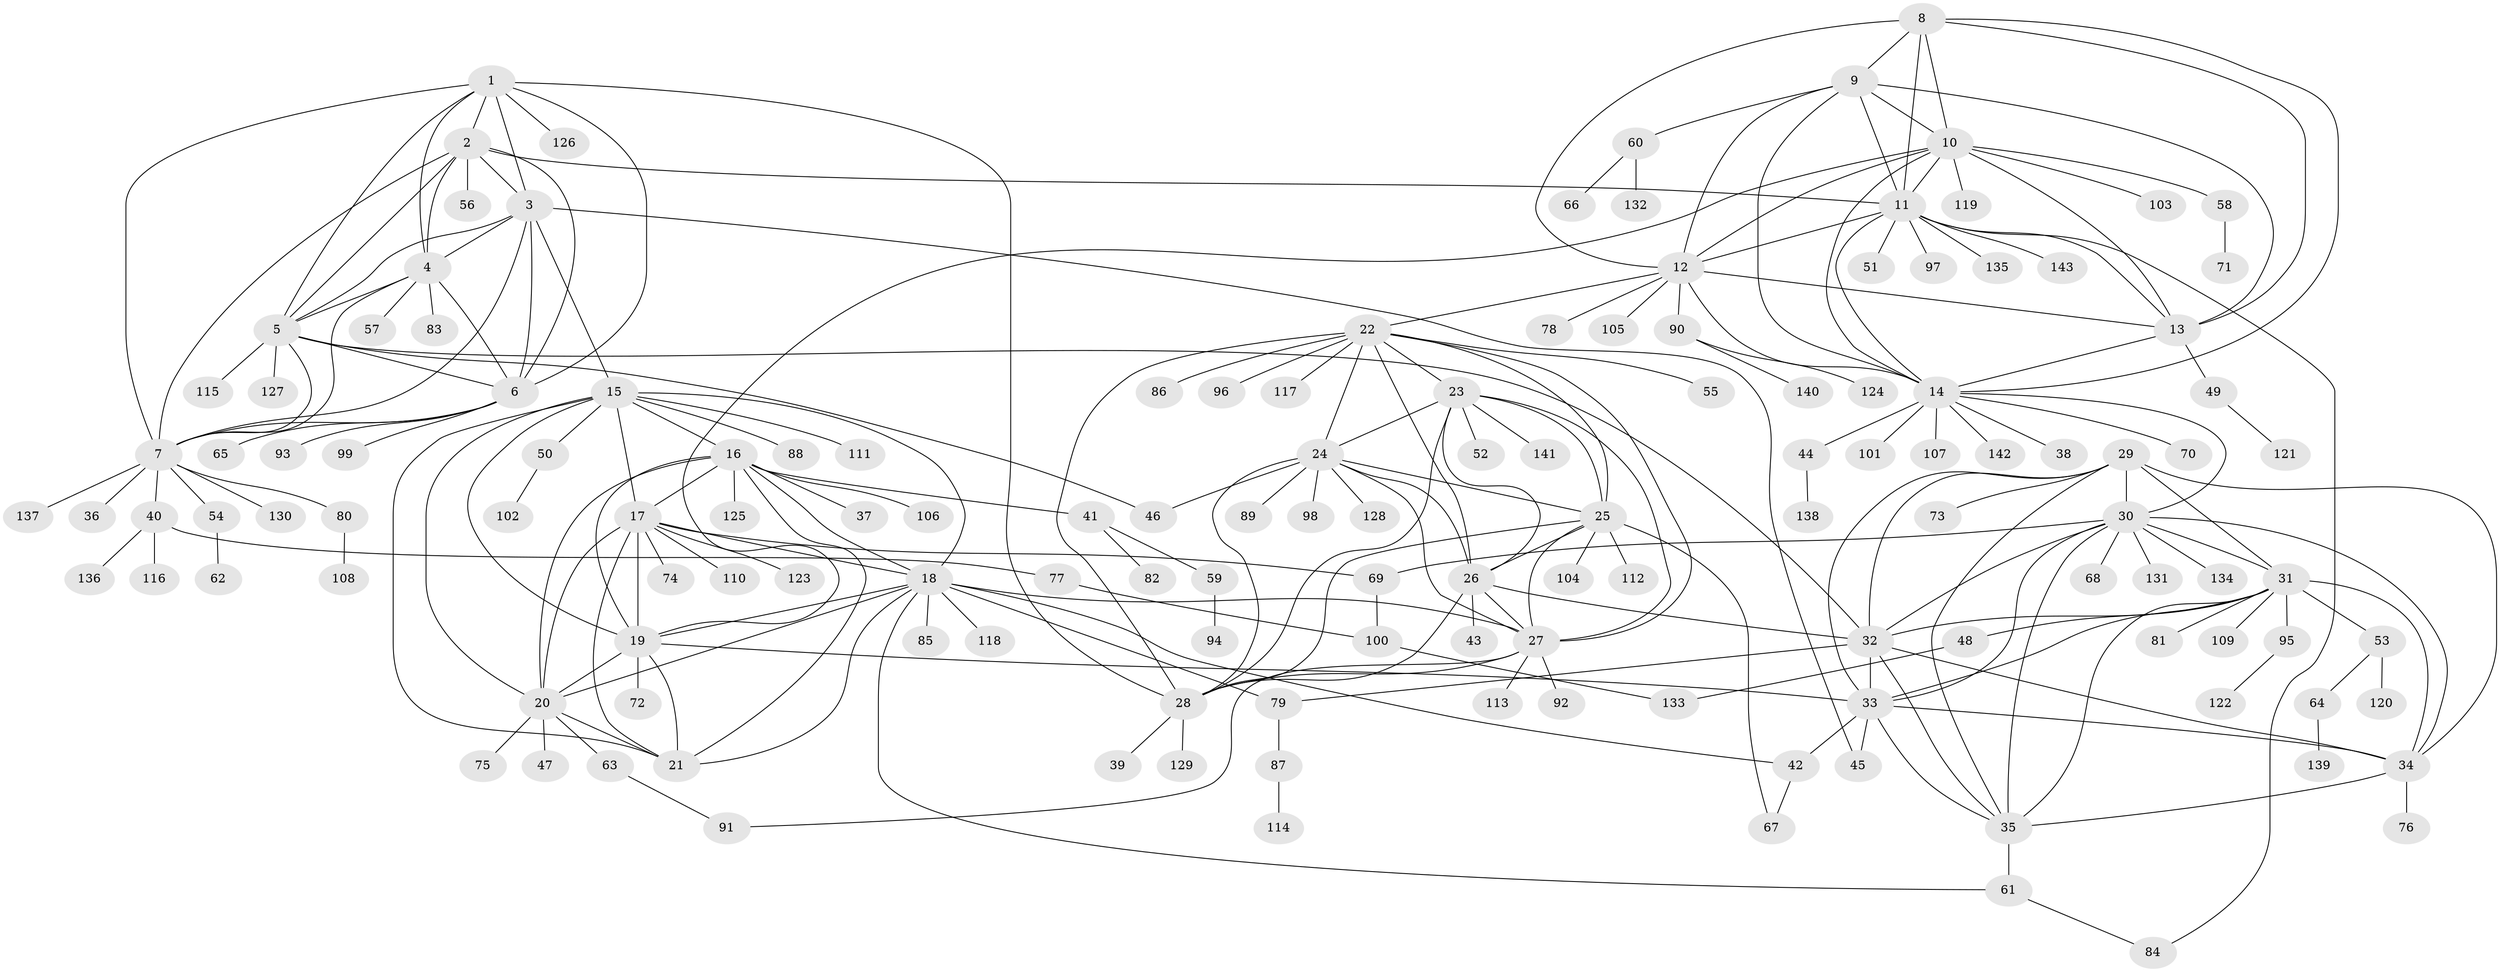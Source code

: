 // coarse degree distribution, {9: 0.04424778761061947, 6: 0.04424778761061947, 10: 0.05309734513274336, 5: 0.02654867256637168, 8: 0.017699115044247787, 20: 0.008849557522123894, 11: 0.008849557522123894, 15: 0.008849557522123894, 12: 0.008849557522123894, 7: 0.008849557522123894, 1: 0.6106194690265486, 4: 0.008849557522123894, 3: 0.07079646017699115, 2: 0.07964601769911504}
// Generated by graph-tools (version 1.1) at 2025/52/02/27/25 19:52:19]
// undirected, 143 vertices, 234 edges
graph export_dot {
graph [start="1"]
  node [color=gray90,style=filled];
  1;
  2;
  3;
  4;
  5;
  6;
  7;
  8;
  9;
  10;
  11;
  12;
  13;
  14;
  15;
  16;
  17;
  18;
  19;
  20;
  21;
  22;
  23;
  24;
  25;
  26;
  27;
  28;
  29;
  30;
  31;
  32;
  33;
  34;
  35;
  36;
  37;
  38;
  39;
  40;
  41;
  42;
  43;
  44;
  45;
  46;
  47;
  48;
  49;
  50;
  51;
  52;
  53;
  54;
  55;
  56;
  57;
  58;
  59;
  60;
  61;
  62;
  63;
  64;
  65;
  66;
  67;
  68;
  69;
  70;
  71;
  72;
  73;
  74;
  75;
  76;
  77;
  78;
  79;
  80;
  81;
  82;
  83;
  84;
  85;
  86;
  87;
  88;
  89;
  90;
  91;
  92;
  93;
  94;
  95;
  96;
  97;
  98;
  99;
  100;
  101;
  102;
  103;
  104;
  105;
  106;
  107;
  108;
  109;
  110;
  111;
  112;
  113;
  114;
  115;
  116;
  117;
  118;
  119;
  120;
  121;
  122;
  123;
  124;
  125;
  126;
  127;
  128;
  129;
  130;
  131;
  132;
  133;
  134;
  135;
  136;
  137;
  138;
  139;
  140;
  141;
  142;
  143;
  1 -- 2;
  1 -- 3;
  1 -- 4;
  1 -- 5;
  1 -- 6;
  1 -- 7;
  1 -- 28;
  1 -- 126;
  2 -- 3;
  2 -- 4;
  2 -- 5;
  2 -- 6;
  2 -- 7;
  2 -- 11;
  2 -- 56;
  3 -- 4;
  3 -- 5;
  3 -- 6;
  3 -- 7;
  3 -- 15;
  3 -- 45;
  4 -- 5;
  4 -- 6;
  4 -- 7;
  4 -- 57;
  4 -- 83;
  5 -- 6;
  5 -- 7;
  5 -- 32;
  5 -- 46;
  5 -- 115;
  5 -- 127;
  6 -- 7;
  6 -- 65;
  6 -- 93;
  6 -- 99;
  7 -- 36;
  7 -- 40;
  7 -- 54;
  7 -- 80;
  7 -- 130;
  7 -- 137;
  8 -- 9;
  8 -- 10;
  8 -- 11;
  8 -- 12;
  8 -- 13;
  8 -- 14;
  9 -- 10;
  9 -- 11;
  9 -- 12;
  9 -- 13;
  9 -- 14;
  9 -- 60;
  10 -- 11;
  10 -- 12;
  10 -- 13;
  10 -- 14;
  10 -- 19;
  10 -- 58;
  10 -- 103;
  10 -- 119;
  11 -- 12;
  11 -- 13;
  11 -- 14;
  11 -- 51;
  11 -- 84;
  11 -- 97;
  11 -- 135;
  11 -- 143;
  12 -- 13;
  12 -- 14;
  12 -- 22;
  12 -- 78;
  12 -- 90;
  12 -- 105;
  13 -- 14;
  13 -- 49;
  14 -- 30;
  14 -- 38;
  14 -- 44;
  14 -- 70;
  14 -- 101;
  14 -- 107;
  14 -- 142;
  15 -- 16;
  15 -- 17;
  15 -- 18;
  15 -- 19;
  15 -- 20;
  15 -- 21;
  15 -- 50;
  15 -- 88;
  15 -- 111;
  16 -- 17;
  16 -- 18;
  16 -- 19;
  16 -- 20;
  16 -- 21;
  16 -- 37;
  16 -- 41;
  16 -- 106;
  16 -- 125;
  17 -- 18;
  17 -- 19;
  17 -- 20;
  17 -- 21;
  17 -- 69;
  17 -- 74;
  17 -- 110;
  17 -- 123;
  18 -- 19;
  18 -- 20;
  18 -- 21;
  18 -- 27;
  18 -- 42;
  18 -- 61;
  18 -- 79;
  18 -- 85;
  18 -- 118;
  19 -- 20;
  19 -- 21;
  19 -- 33;
  19 -- 72;
  20 -- 21;
  20 -- 47;
  20 -- 63;
  20 -- 75;
  22 -- 23;
  22 -- 24;
  22 -- 25;
  22 -- 26;
  22 -- 27;
  22 -- 28;
  22 -- 55;
  22 -- 86;
  22 -- 96;
  22 -- 117;
  23 -- 24;
  23 -- 25;
  23 -- 26;
  23 -- 27;
  23 -- 28;
  23 -- 52;
  23 -- 141;
  24 -- 25;
  24 -- 26;
  24 -- 27;
  24 -- 28;
  24 -- 46;
  24 -- 89;
  24 -- 98;
  24 -- 128;
  25 -- 26;
  25 -- 27;
  25 -- 28;
  25 -- 67;
  25 -- 104;
  25 -- 112;
  26 -- 27;
  26 -- 28;
  26 -- 32;
  26 -- 43;
  27 -- 28;
  27 -- 91;
  27 -- 92;
  27 -- 113;
  28 -- 39;
  28 -- 129;
  29 -- 30;
  29 -- 31;
  29 -- 32;
  29 -- 33;
  29 -- 34;
  29 -- 35;
  29 -- 73;
  30 -- 31;
  30 -- 32;
  30 -- 33;
  30 -- 34;
  30 -- 35;
  30 -- 68;
  30 -- 69;
  30 -- 131;
  30 -- 134;
  31 -- 32;
  31 -- 33;
  31 -- 34;
  31 -- 35;
  31 -- 48;
  31 -- 53;
  31 -- 81;
  31 -- 95;
  31 -- 109;
  32 -- 33;
  32 -- 34;
  32 -- 35;
  32 -- 79;
  33 -- 34;
  33 -- 35;
  33 -- 42;
  33 -- 45;
  34 -- 35;
  34 -- 76;
  35 -- 61;
  40 -- 77;
  40 -- 116;
  40 -- 136;
  41 -- 59;
  41 -- 82;
  42 -- 67;
  44 -- 138;
  48 -- 133;
  49 -- 121;
  50 -- 102;
  53 -- 64;
  53 -- 120;
  54 -- 62;
  58 -- 71;
  59 -- 94;
  60 -- 66;
  60 -- 132;
  61 -- 84;
  63 -- 91;
  64 -- 139;
  69 -- 100;
  77 -- 100;
  79 -- 87;
  80 -- 108;
  87 -- 114;
  90 -- 124;
  90 -- 140;
  95 -- 122;
  100 -- 133;
}
